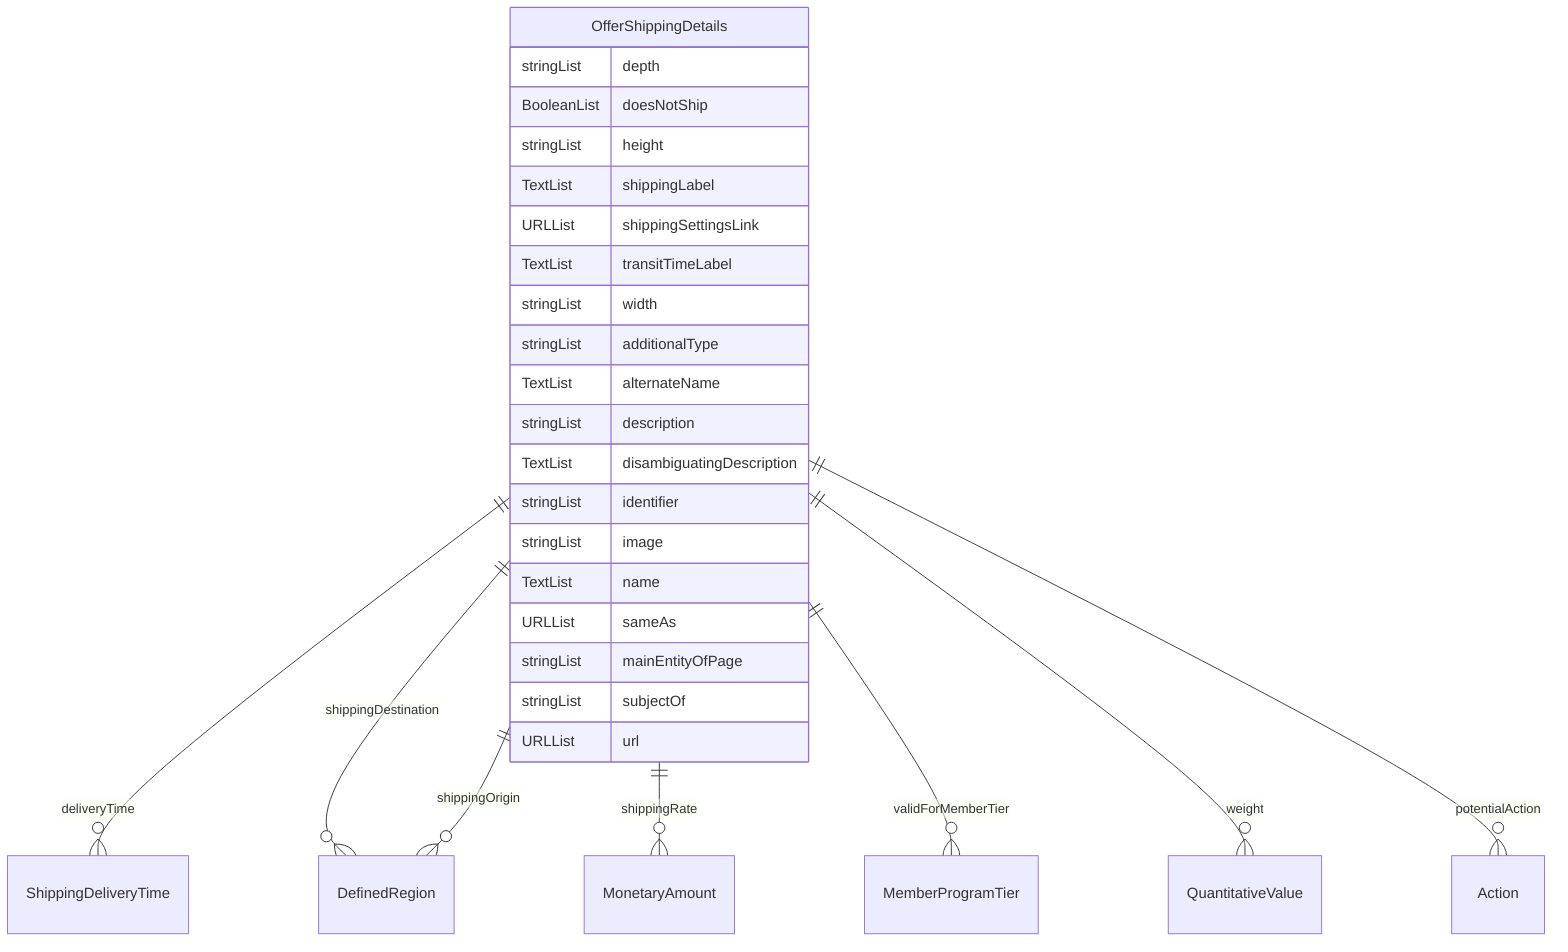 erDiagram
OfferShippingDetails {
    stringList depth  
    BooleanList doesNotShip  
    stringList height  
    TextList shippingLabel  
    URLList shippingSettingsLink  
    TextList transitTimeLabel  
    stringList width  
    stringList additionalType  
    TextList alternateName  
    stringList description  
    TextList disambiguatingDescription  
    stringList identifier  
    stringList image  
    TextList name  
    URLList sameAs  
    stringList mainEntityOfPage  
    stringList subjectOf  
    URLList url  
}

OfferShippingDetails ||--}o ShippingDeliveryTime : "deliveryTime"
OfferShippingDetails ||--}o DefinedRegion : "shippingDestination"
OfferShippingDetails ||--}o DefinedRegion : "shippingOrigin"
OfferShippingDetails ||--}o MonetaryAmount : "shippingRate"
OfferShippingDetails ||--}o MemberProgramTier : "validForMemberTier"
OfferShippingDetails ||--}o QuantitativeValue : "weight"
OfferShippingDetails ||--}o Action : "potentialAction"
